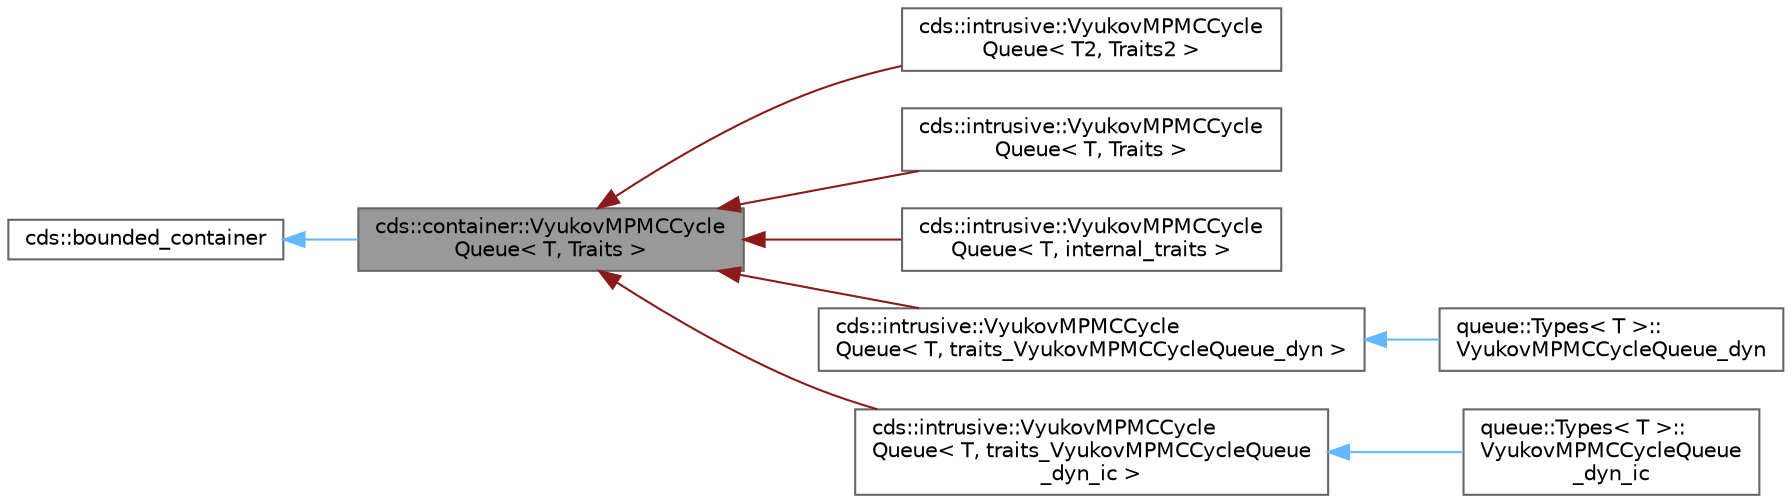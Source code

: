digraph "cds::container::VyukovMPMCCycleQueue&lt; T, Traits &gt;"
{
 // LATEX_PDF_SIZE
  bgcolor="transparent";
  edge [fontname=Helvetica,fontsize=10,labelfontname=Helvetica,labelfontsize=10];
  node [fontname=Helvetica,fontsize=10,shape=box,height=0.2,width=0.4];
  rankdir="LR";
  Node1 [id="Node000001",label="cds::container::VyukovMPMCCycle\lQueue\< T, Traits \>",height=0.2,width=0.4,color="gray40", fillcolor="grey60", style="filled", fontcolor="black",tooltip="Vyukov's MPMC bounded queue"];
  Node2 -> Node1 [id="edge1_Node000001_Node000002",dir="back",color="steelblue1",style="solid",tooltip=" "];
  Node2 [id="Node000002",label="cds::bounded_container",height=0.2,width=0.4,color="gray40", fillcolor="white", style="filled",URL="$structcds_1_1bounded__container.html",tooltip="Bounded container"];
  Node1 -> Node3 [id="edge2_Node000001_Node000003",dir="back",color="firebrick4",style="solid",tooltip=" "];
  Node3 [id="Node000003",label="cds::intrusive::VyukovMPMCCycle\lQueue\< T2, Traits2 \>",height=0.2,width=0.4,color="gray40", fillcolor="white", style="filled",URL="$classcds_1_1intrusive_1_1_vyukov_m_p_m_c_cycle_queue.html",tooltip=" "];
  Node1 -> Node4 [id="edge3_Node000001_Node000004",dir="back",color="firebrick4",style="solid",tooltip=" "];
  Node4 [id="Node000004",label="cds::intrusive::VyukovMPMCCycle\lQueue\< T, Traits \>",height=0.2,width=0.4,color="gray40", fillcolor="white", style="filled",URL="$classcds_1_1intrusive_1_1_vyukov_m_p_m_c_cycle_queue.html",tooltip=" "];
  Node1 -> Node5 [id="edge4_Node000001_Node000005",dir="back",color="firebrick4",style="solid",tooltip=" "];
  Node5 [id="Node000005",label="cds::intrusive::VyukovMPMCCycle\lQueue\< T, internal_traits \>",height=0.2,width=0.4,color="gray40", fillcolor="white", style="filled",URL="$classcds_1_1intrusive_1_1_vyukov_m_p_m_c_cycle_queue.html",tooltip=" "];
  Node1 -> Node6 [id="edge5_Node000001_Node000006",dir="back",color="firebrick4",style="solid",tooltip=" "];
  Node6 [id="Node000006",label="cds::intrusive::VyukovMPMCCycle\lQueue\< T, traits_VyukovMPMCCycleQueue_dyn \>",height=0.2,width=0.4,color="gray40", fillcolor="white", style="filled",URL="$classcds_1_1intrusive_1_1_vyukov_m_p_m_c_cycle_queue.html",tooltip=" "];
  Node6 -> Node7 [id="edge6_Node000006_Node000007",dir="back",color="steelblue1",style="solid",tooltip=" "];
  Node7 [id="Node000007",label="queue::Types\< T \>::\lVyukovMPMCCycleQueue_dyn",height=0.2,width=0.4,color="gray40", fillcolor="white", style="filled",URL="$classqueue_1_1_types_1_1_vyukov_m_p_m_c_cycle_queue__dyn.html",tooltip=" "];
  Node1 -> Node8 [id="edge7_Node000001_Node000008",dir="back",color="firebrick4",style="solid",tooltip=" "];
  Node8 [id="Node000008",label="cds::intrusive::VyukovMPMCCycle\lQueue\< T, traits_VyukovMPMCCycleQueue\l_dyn_ic \>",height=0.2,width=0.4,color="gray40", fillcolor="white", style="filled",URL="$classcds_1_1intrusive_1_1_vyukov_m_p_m_c_cycle_queue.html",tooltip=" "];
  Node8 -> Node9 [id="edge8_Node000008_Node000009",dir="back",color="steelblue1",style="solid",tooltip=" "];
  Node9 [id="Node000009",label="queue::Types\< T \>::\lVyukovMPMCCycleQueue\l_dyn_ic",height=0.2,width=0.4,color="gray40", fillcolor="white", style="filled",URL="$classqueue_1_1_types_1_1_vyukov_m_p_m_c_cycle_queue__dyn__ic.html",tooltip=" "];
}
